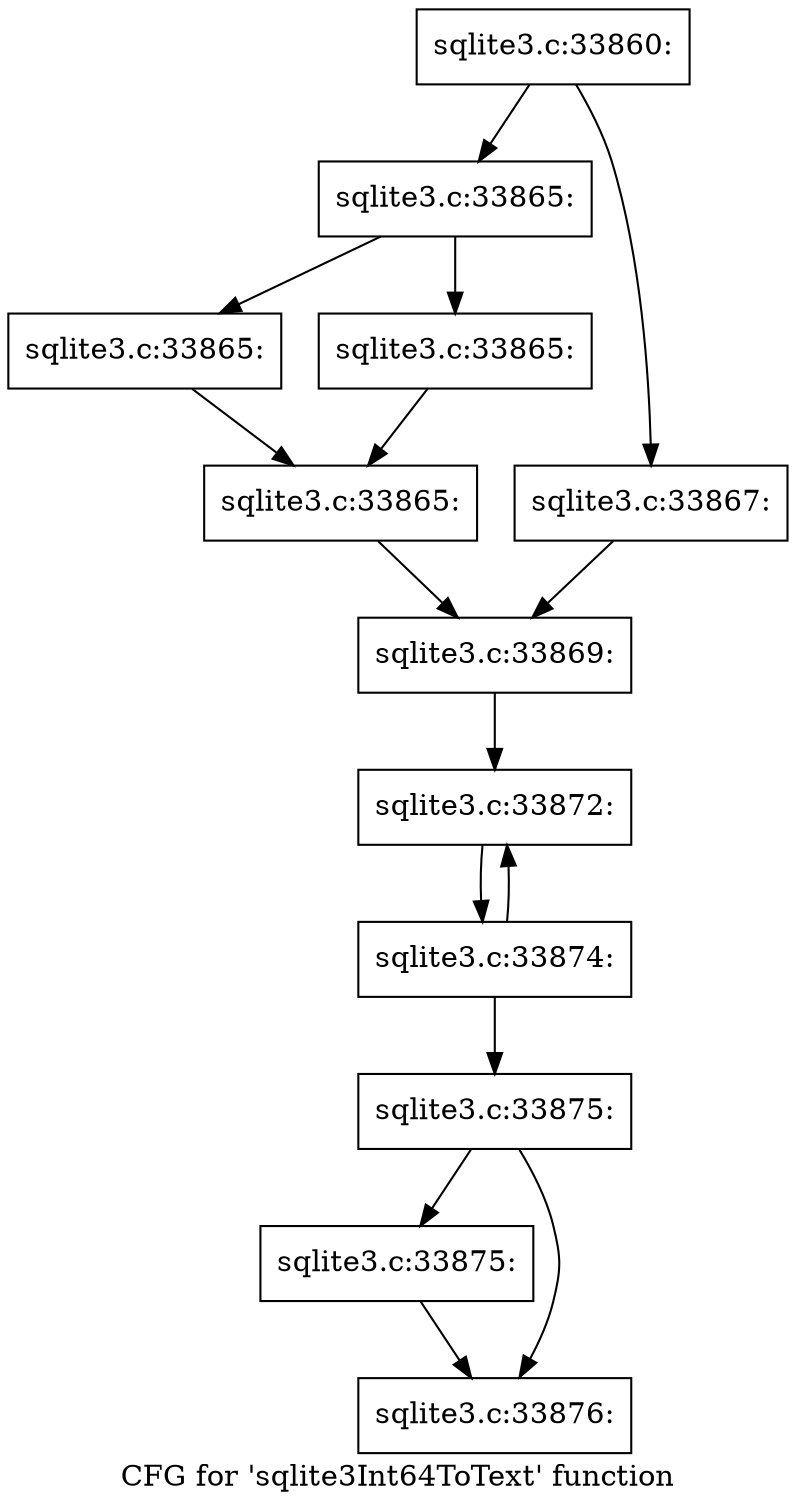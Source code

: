 digraph "CFG for 'sqlite3Int64ToText' function" {
	label="CFG for 'sqlite3Int64ToText' function";

	Node0x55c0f70141a0 [shape=record,label="{sqlite3.c:33860:}"];
	Node0x55c0f70141a0 -> Node0x55c0f7ae8d70;
	Node0x55c0f70141a0 -> Node0x55c0f7ae8e10;
	Node0x55c0f7ae8d70 [shape=record,label="{sqlite3.c:33865:}"];
	Node0x55c0f7ae8d70 -> Node0x55c0f7ae91a0;
	Node0x55c0f7ae8d70 -> Node0x55c0f7ae91f0;
	Node0x55c0f7ae91a0 [shape=record,label="{sqlite3.c:33865:}"];
	Node0x55c0f7ae91a0 -> Node0x55c0f7ae9240;
	Node0x55c0f7ae91f0 [shape=record,label="{sqlite3.c:33865:}"];
	Node0x55c0f7ae91f0 -> Node0x55c0f7ae9240;
	Node0x55c0f7ae9240 [shape=record,label="{sqlite3.c:33865:}"];
	Node0x55c0f7ae9240 -> Node0x55c0f7ae8dc0;
	Node0x55c0f7ae8e10 [shape=record,label="{sqlite3.c:33867:}"];
	Node0x55c0f7ae8e10 -> Node0x55c0f7ae8dc0;
	Node0x55c0f7ae8dc0 [shape=record,label="{sqlite3.c:33869:}"];
	Node0x55c0f7ae8dc0 -> Node0x55c0f7aea280;
	Node0x55c0f7aea280 [shape=record,label="{sqlite3.c:33872:}"];
	Node0x55c0f7aea280 -> Node0x55c0f7aea230;
	Node0x55c0f7aea230 [shape=record,label="{sqlite3.c:33874:}"];
	Node0x55c0f7aea230 -> Node0x55c0f7aea280;
	Node0x55c0f7aea230 -> Node0x55c0f7aea1e0;
	Node0x55c0f7aea1e0 [shape=record,label="{sqlite3.c:33875:}"];
	Node0x55c0f7aea1e0 -> Node0x55c0f7aeb290;
	Node0x55c0f7aea1e0 -> Node0x55c0f7aeb2e0;
	Node0x55c0f7aeb290 [shape=record,label="{sqlite3.c:33875:}"];
	Node0x55c0f7aeb290 -> Node0x55c0f7aeb2e0;
	Node0x55c0f7aeb2e0 [shape=record,label="{sqlite3.c:33876:}"];
}
